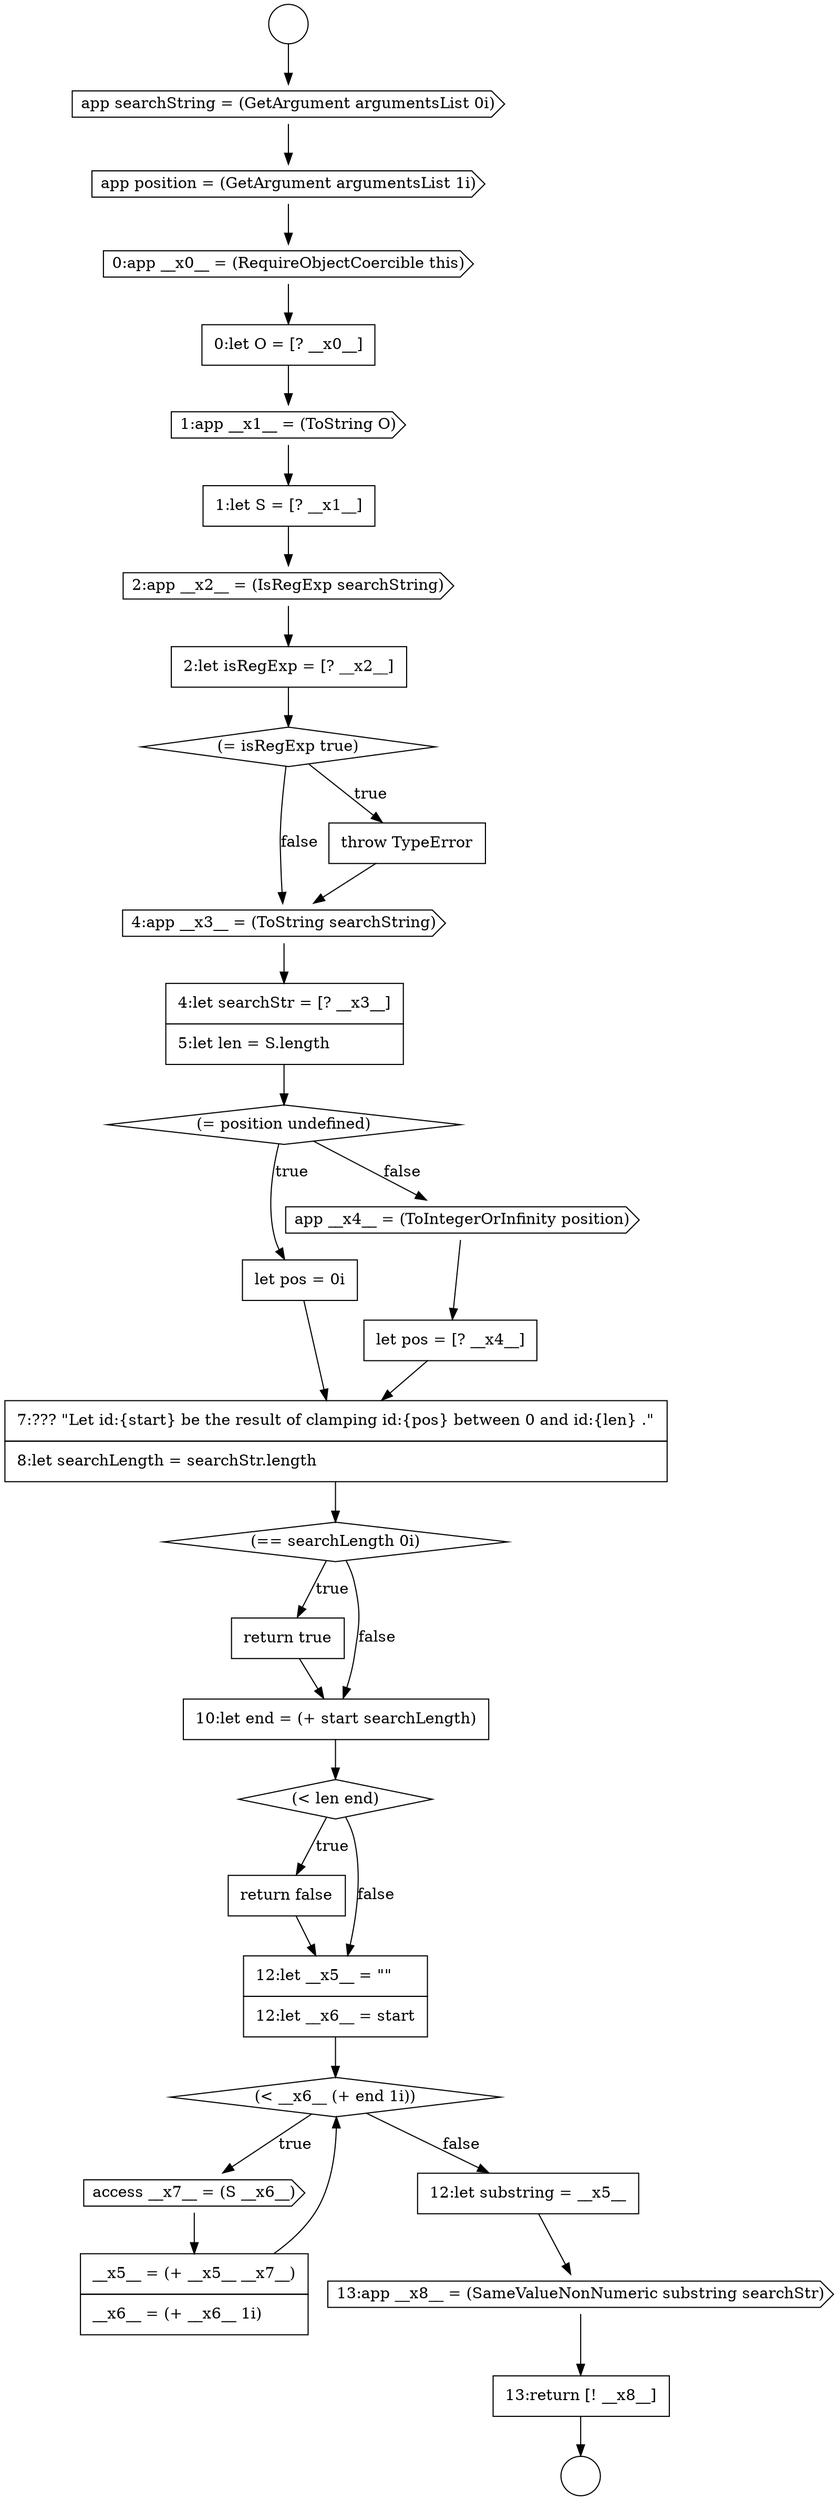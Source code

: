 digraph {
  node14367 [shape=none, margin=0, label=<<font color="black">
    <table border="0" cellborder="1" cellspacing="0" cellpadding="10">
      <tr><td align="left">0:let O = [? __x0__]</td></tr>
    </table>
  </font>> color="black" fillcolor="white" style=filled]
  node14377 [shape=none, margin=0, label=<<font color="black">
    <table border="0" cellborder="1" cellspacing="0" cellpadding="10">
      <tr><td align="left">let pos = 0i</td></tr>
    </table>
  </font>> color="black" fillcolor="white" style=filled]
  node14382 [shape=none, margin=0, label=<<font color="black">
    <table border="0" cellborder="1" cellspacing="0" cellpadding="10">
      <tr><td align="left">return true</td></tr>
    </table>
  </font>> color="black" fillcolor="white" style=filled]
  node14391 [shape=cds, label=<<font color="black">13:app __x8__ = (SameValueNonNumeric substring searchStr)</font>> color="black" fillcolor="white" style=filled]
  node14376 [shape=diamond, label=<<font color="black">(= position undefined)</font>> color="black" fillcolor="white" style=filled]
  node14387 [shape=diamond, label=<<font color="black">(&lt; __x6__ (+ end 1i))</font>> color="black" fillcolor="white" style=filled]
  node14372 [shape=diamond, label=<<font color="black">(= isRegExp true)</font>> color="black" fillcolor="white" style=filled]
  node14363 [shape=circle label=" " color="black" fillcolor="white" style=filled]
  node14362 [shape=circle label=" " color="black" fillcolor="white" style=filled]
  node14384 [shape=diamond, label=<<font color="black">(&lt; len end)</font>> color="black" fillcolor="white" style=filled]
  node14365 [shape=cds, label=<<font color="black">app position = (GetArgument argumentsList 1i)</font>> color="black" fillcolor="white" style=filled]
  node14370 [shape=cds, label=<<font color="black">2:app __x2__ = (IsRegExp searchString)</font>> color="black" fillcolor="white" style=filled]
  node14385 [shape=none, margin=0, label=<<font color="black">
    <table border="0" cellborder="1" cellspacing="0" cellpadding="10">
      <tr><td align="left">return false</td></tr>
    </table>
  </font>> color="black" fillcolor="white" style=filled]
  node14374 [shape=cds, label=<<font color="black">4:app __x3__ = (ToString searchString)</font>> color="black" fillcolor="white" style=filled]
  node14389 [shape=none, margin=0, label=<<font color="black">
    <table border="0" cellborder="1" cellspacing="0" cellpadding="10">
      <tr><td align="left">__x5__ = (+ __x5__ __x7__)</td></tr>
      <tr><td align="left">__x6__ = (+ __x6__ 1i)</td></tr>
    </table>
  </font>> color="black" fillcolor="white" style=filled]
  node14368 [shape=cds, label=<<font color="black">1:app __x1__ = (ToString O)</font>> color="black" fillcolor="white" style=filled]
  node14380 [shape=none, margin=0, label=<<font color="black">
    <table border="0" cellborder="1" cellspacing="0" cellpadding="10">
      <tr><td align="left">7:??? &quot;Let id:{start} be the result of clamping id:{pos} between 0 and id:{len} .&quot;</td></tr>
      <tr><td align="left">8:let searchLength = searchStr.length</td></tr>
    </table>
  </font>> color="black" fillcolor="white" style=filled]
  node14381 [shape=diamond, label=<<font color="black">(== searchLength 0i)</font>> color="black" fillcolor="white" style=filled]
  node14366 [shape=cds, label=<<font color="black">0:app __x0__ = (RequireObjectCoercible this)</font>> color="black" fillcolor="white" style=filled]
  node14369 [shape=none, margin=0, label=<<font color="black">
    <table border="0" cellborder="1" cellspacing="0" cellpadding="10">
      <tr><td align="left">1:let S = [? __x1__]</td></tr>
    </table>
  </font>> color="black" fillcolor="white" style=filled]
  node14392 [shape=none, margin=0, label=<<font color="black">
    <table border="0" cellborder="1" cellspacing="0" cellpadding="10">
      <tr><td align="left">13:return [! __x8__]</td></tr>
    </table>
  </font>> color="black" fillcolor="white" style=filled]
  node14388 [shape=cds, label=<<font color="black">access __x7__ = (S __x6__)</font>> color="black" fillcolor="white" style=filled]
  node14373 [shape=none, margin=0, label=<<font color="black">
    <table border="0" cellborder="1" cellspacing="0" cellpadding="10">
      <tr><td align="left">throw TypeError</td></tr>
    </table>
  </font>> color="black" fillcolor="white" style=filled]
  node14364 [shape=cds, label=<<font color="black">app searchString = (GetArgument argumentsList 0i)</font>> color="black" fillcolor="white" style=filled]
  node14379 [shape=none, margin=0, label=<<font color="black">
    <table border="0" cellborder="1" cellspacing="0" cellpadding="10">
      <tr><td align="left">let pos = [? __x4__]</td></tr>
    </table>
  </font>> color="black" fillcolor="white" style=filled]
  node14378 [shape=cds, label=<<font color="black">app __x4__ = (ToIntegerOrInfinity position)</font>> color="black" fillcolor="white" style=filled]
  node14383 [shape=none, margin=0, label=<<font color="black">
    <table border="0" cellborder="1" cellspacing="0" cellpadding="10">
      <tr><td align="left">10:let end = (+ start searchLength)</td></tr>
    </table>
  </font>> color="black" fillcolor="white" style=filled]
  node14386 [shape=none, margin=0, label=<<font color="black">
    <table border="0" cellborder="1" cellspacing="0" cellpadding="10">
      <tr><td align="left">12:let __x5__ = &quot;&quot;</td></tr>
      <tr><td align="left">12:let __x6__ = start</td></tr>
    </table>
  </font>> color="black" fillcolor="white" style=filled]
  node14375 [shape=none, margin=0, label=<<font color="black">
    <table border="0" cellborder="1" cellspacing="0" cellpadding="10">
      <tr><td align="left">4:let searchStr = [? __x3__]</td></tr>
      <tr><td align="left">5:let len = S.length</td></tr>
    </table>
  </font>> color="black" fillcolor="white" style=filled]
  node14390 [shape=none, margin=0, label=<<font color="black">
    <table border="0" cellborder="1" cellspacing="0" cellpadding="10">
      <tr><td align="left">12:let substring = __x5__</td></tr>
    </table>
  </font>> color="black" fillcolor="white" style=filled]
  node14371 [shape=none, margin=0, label=<<font color="black">
    <table border="0" cellborder="1" cellspacing="0" cellpadding="10">
      <tr><td align="left">2:let isRegExp = [? __x2__]</td></tr>
    </table>
  </font>> color="black" fillcolor="white" style=filled]
  node14382 -> node14383 [ color="black"]
  node14374 -> node14375 [ color="black"]
  node14388 -> node14389 [ color="black"]
  node14392 -> node14363 [ color="black"]
  node14371 -> node14372 [ color="black"]
  node14376 -> node14377 [label=<<font color="black">true</font>> color="black"]
  node14376 -> node14378 [label=<<font color="black">false</font>> color="black"]
  node14370 -> node14371 [ color="black"]
  node14378 -> node14379 [ color="black"]
  node14368 -> node14369 [ color="black"]
  node14381 -> node14382 [label=<<font color="black">true</font>> color="black"]
  node14381 -> node14383 [label=<<font color="black">false</font>> color="black"]
  node14372 -> node14373 [label=<<font color="black">true</font>> color="black"]
  node14372 -> node14374 [label=<<font color="black">false</font>> color="black"]
  node14385 -> node14386 [ color="black"]
  node14389 -> node14387 [ color="black"]
  node14390 -> node14391 [ color="black"]
  node14377 -> node14380 [ color="black"]
  node14375 -> node14376 [ color="black"]
  node14365 -> node14366 [ color="black"]
  node14391 -> node14392 [ color="black"]
  node14362 -> node14364 [ color="black"]
  node14364 -> node14365 [ color="black"]
  node14384 -> node14385 [label=<<font color="black">true</font>> color="black"]
  node14384 -> node14386 [label=<<font color="black">false</font>> color="black"]
  node14380 -> node14381 [ color="black"]
  node14379 -> node14380 [ color="black"]
  node14373 -> node14374 [ color="black"]
  node14387 -> node14388 [label=<<font color="black">true</font>> color="black"]
  node14387 -> node14390 [label=<<font color="black">false</font>> color="black"]
  node14386 -> node14387 [ color="black"]
  node14367 -> node14368 [ color="black"]
  node14383 -> node14384 [ color="black"]
  node14369 -> node14370 [ color="black"]
  node14366 -> node14367 [ color="black"]
}
